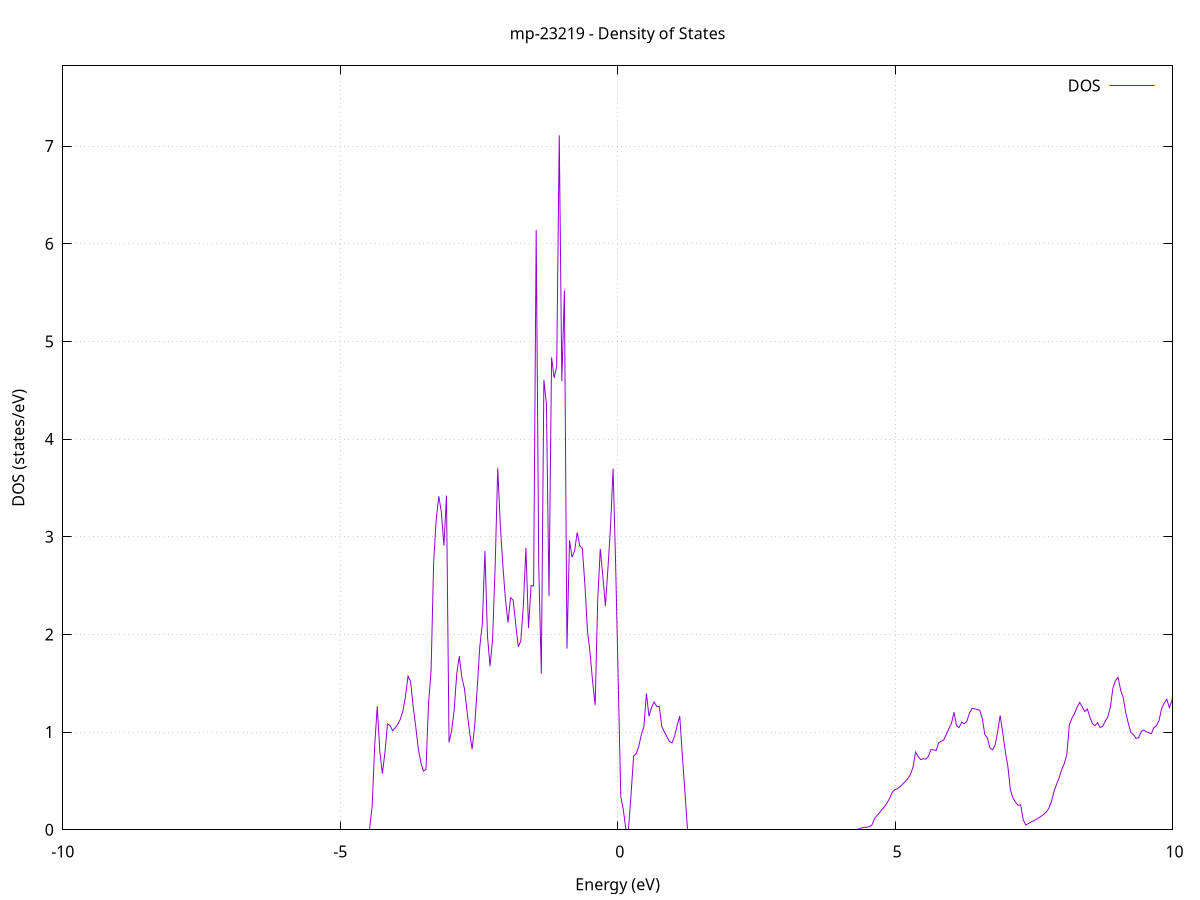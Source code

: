 set title 'mp-23219 - Density of States'
set xlabel 'Energy (eV)'
set ylabel 'DOS (states/eV)'
set grid
set xrange [-10:10]
set yrange [0:7.821]
set xzeroaxis lt -1
set terminal png size 800,600
set output 'mp-23219_dos_gnuplot.png'
plot '-' using 1:2 with lines title 'DOS'
-73.167800 0.000000
-73.121600 0.000000
-73.075400 0.000000
-73.029200 0.000000
-72.983000 0.000000
-72.936800 0.000000
-72.890600 0.000000
-72.844400 0.000000
-72.798200 0.000000
-72.752000 0.000000
-72.705800 0.000000
-72.659600 0.000000
-72.613400 0.000000
-72.567200 0.000000
-72.521000 0.000000
-72.474800 0.000000
-72.428600 0.000000
-72.382400 0.000000
-72.336200 0.000000
-72.290000 0.000000
-72.243800 0.000000
-72.197600 0.000000
-72.151400 0.000000
-72.105200 0.000000
-72.059000 0.000000
-72.012800 0.000000
-71.966600 0.000000
-71.920400 0.000000
-71.874200 0.000000
-71.828000 0.000000
-71.781800 0.000000
-71.735600 0.000000
-71.689400 0.000000
-71.643200 0.000000
-71.597000 0.000000
-71.550800 0.000000
-71.504600 0.000000
-71.458400 0.000000
-71.412200 0.000000
-71.366000 0.000000
-71.319800 0.000000
-71.273600 0.000000
-71.227400 0.000000
-71.181200 0.000000
-71.135000 0.000000
-71.088900 0.000000
-71.042700 0.000000
-70.996500 0.000000
-70.950300 0.000000
-70.904100 0.000000
-70.857900 0.000000
-70.811700 0.000000
-70.765500 0.000000
-70.719300 0.000000
-70.673100 0.000000
-70.626900 0.000000
-70.580700 0.000000
-70.534500 0.000000
-70.488300 0.000000
-70.442100 0.000000
-70.395900 0.000000
-70.349700 0.000000
-70.303500 0.000000
-70.257300 0.000000
-70.211100 0.000000
-70.164900 0.000000
-70.118700 0.000000
-70.072500 0.000000
-70.026300 0.000000
-69.980100 0.000000
-69.933900 0.000000
-69.887700 0.000000
-69.841500 0.000000
-69.795300 0.000000
-69.749100 0.000000
-69.702900 0.000000
-69.656700 0.000000
-69.610500 0.000000
-69.564300 0.000000
-69.518100 0.000000
-69.471900 0.000000
-69.425700 0.000000
-69.379500 0.000000
-69.333300 0.000000
-69.287100 0.000000
-69.240900 0.000000
-69.194700 0.000000
-69.148500 0.000000
-69.102300 0.000000
-69.056100 0.000000
-69.009900 0.000000
-68.963700 0.000000
-68.917500 0.000000
-68.871300 0.000000
-68.825100 0.000000
-68.778900 0.000000
-68.732700 0.000000
-68.686500 0.000000
-68.640300 0.000000
-68.594100 0.000000
-68.547900 0.000000
-68.501700 0.000000
-68.455500 0.000000
-68.409300 0.000000
-68.363200 0.000000
-68.317000 0.000000
-68.270800 0.000000
-68.224600 0.000000
-68.178400 0.000000
-68.132200 0.000000
-68.086000 0.000000
-68.039800 0.000000
-67.993600 0.000000
-67.947400 0.000000
-67.901200 0.000000
-67.855000 0.000000
-67.808800 0.000000
-67.762600 0.000000
-67.716400 0.000000
-67.670200 0.000000
-67.624000 0.000000
-67.577800 0.000000
-67.531600 0.000000
-67.485400 0.000000
-67.439200 0.000000
-67.393000 0.000000
-67.346800 0.000000
-67.300600 0.000000
-67.254400 0.000000
-67.208200 0.000000
-67.162000 0.000000
-67.115800 0.000000
-67.069600 0.000000
-67.023400 0.000000
-66.977200 0.000000
-66.931000 0.000000
-66.884800 0.000000
-66.838600 0.000000
-66.792400 0.000000
-66.746200 0.000000
-66.700000 0.000000
-66.653800 0.000000
-66.607600 0.000000
-66.561400 0.000000
-66.515200 0.000000
-66.469000 0.000000
-66.422800 0.000000
-66.376600 0.000000
-66.330400 0.000000
-66.284200 0.000000
-66.238000 0.000000
-66.191800 0.000000
-66.145600 0.000000
-66.099400 0.000000
-66.053200 0.000000
-66.007000 0.000000
-65.960800 0.000000
-65.914600 0.000000
-65.868400 0.000000
-65.822200 0.000000
-65.776000 0.000000
-65.729800 0.000000
-65.683600 0.000000
-65.637500 0.000000
-65.591300 0.000000
-65.545100 0.000000
-65.498900 0.000000
-65.452700 0.000000
-65.406500 0.000000
-65.360300 0.000000
-65.314100 0.000000
-65.267900 0.000000
-65.221700 0.000000
-65.175500 0.000000
-65.129300 0.000000
-65.083100 0.000000
-65.036900 0.000000
-64.990700 0.000000
-64.944500 0.000000
-64.898300 0.000000
-64.852100 0.000000
-64.805900 0.000000
-64.759700 0.000000
-64.713500 0.000000
-64.667300 0.000000
-64.621100 0.000000
-64.574900 0.000000
-64.528700 0.000000
-64.482500 0.000000
-64.436300 0.000000
-64.390100 0.000000
-64.343900 0.000000
-64.297700 0.000000
-64.251500 0.000000
-64.205300 0.000000
-64.159100 0.000000
-64.112900 0.000000
-64.066700 0.000000
-64.020500 0.000000
-63.974300 0.000000
-63.928100 0.000000
-63.881900 0.000000
-63.835700 0.000000
-63.789500 0.000000
-63.743300 0.000000
-63.697100 0.000000
-63.650900 0.000000
-63.604700 0.000000
-63.558500 0.000000
-63.512300 0.000000
-63.466100 0.000000
-63.419900 0.000000
-63.373700 0.000000
-63.327500 0.000000
-63.281300 0.000000
-63.235100 0.000000
-63.188900 0.000000
-63.142700 0.000000
-63.096500 0.000000
-63.050300 0.000000
-63.004100 0.000000
-62.957900 0.000000
-62.911800 0.000000
-62.865600 0.000000
-62.819400 0.000000
-62.773200 0.000000
-62.727000 0.000000
-62.680800 0.000000
-62.634600 0.000000
-62.588400 0.000000
-62.542200 0.000000
-62.496000 0.000000
-62.449800 0.000000
-62.403600 0.000000
-62.357400 0.000000
-62.311200 0.000000
-62.265000 0.000000
-62.218800 0.000000
-62.172600 0.000000
-62.126400 0.000000
-62.080200 0.000000
-62.034000 0.000000
-61.987800 0.000000
-61.941600 0.000000
-61.895400 0.000000
-61.849200 0.000000
-61.803000 0.000000
-61.756800 0.000000
-61.710600 0.000000
-61.664400 0.000000
-61.618200 0.000000
-61.572000 0.000000
-61.525800 0.000000
-61.479600 0.000000
-61.433400 0.000000
-61.387200 0.000000
-61.341000 0.000000
-61.294800 0.000000
-61.248600 0.000000
-61.202400 0.000000
-61.156200 0.000000
-61.110000 0.000000
-61.063800 0.000000
-61.017600 0.000000
-60.971400 0.000000
-60.925200 0.000000
-60.879000 0.000000
-60.832800 0.000000
-60.786600 0.000000
-60.740400 0.000000
-60.694200 0.000000
-60.648000 0.000000
-60.601800 0.000000
-60.555600 0.000000
-60.509400 0.000000
-60.463200 0.000000
-60.417000 0.000000
-60.370800 0.000000
-60.324600 0.000000
-60.278400 0.000000
-60.232200 0.000000
-60.186100 0.000000
-60.139900 0.000000
-60.093700 0.000000
-60.047500 0.000000
-60.001300 0.000000
-59.955100 0.000000
-59.908900 0.000000
-59.862700 0.000000
-59.816500 0.000000
-59.770300 0.000000
-59.724100 0.000000
-59.677900 0.000000
-59.631700 0.000000
-59.585500 0.000000
-59.539300 0.000000
-59.493100 0.000000
-59.446900 0.000000
-59.400700 0.000000
-59.354500 0.000000
-59.308300 0.000000
-59.262100 0.000000
-59.215900 0.000000
-59.169700 0.000000
-59.123500 0.000000
-59.077300 0.000000
-59.031100 0.000000
-58.984900 0.000000
-58.938700 0.000000
-58.892500 0.000000
-58.846300 0.000000
-58.800100 0.000000
-58.753900 0.000000
-58.707700 0.000000
-58.661500 0.000000
-58.615300 0.000000
-58.569100 0.000000
-58.522900 0.000000
-58.476700 0.000000
-58.430500 0.000000
-58.384300 0.000000
-58.338100 0.000000
-58.291900 0.000000
-58.245700 0.000000
-58.199500 0.000000
-58.153300 0.000000
-58.107100 0.000000
-58.060900 0.000000
-58.014700 0.000000
-57.968500 0.000000
-57.922300 0.000000
-57.876100 0.000000
-57.829900 0.000000
-57.783700 0.000000
-57.737500 0.000000
-57.691300 0.000000
-57.645100 0.000000
-57.598900 0.000000
-57.552700 0.000000
-57.506500 0.000000
-57.460400 0.000000
-57.414200 0.000000
-57.368000 0.000000
-57.321800 0.000000
-57.275600 0.000000
-57.229400 0.000000
-57.183200 0.000000
-57.137000 0.000000
-57.090800 0.000000
-57.044600 0.000000
-56.998400 0.000000
-56.952200 0.000000
-56.906000 0.000000
-56.859800 0.000000
-56.813600 0.000000
-56.767400 0.000000
-56.721200 0.000000
-56.675000 0.000000
-56.628800 0.000000
-56.582600 0.000000
-56.536400 0.000000
-56.490200 0.000000
-56.444000 0.000000
-56.397800 0.000000
-56.351600 0.000000
-56.305400 0.000000
-56.259200 0.000000
-56.213000 0.000000
-56.166800 0.000000
-56.120600 0.000000
-56.074400 0.000000
-56.028200 0.000000
-55.982000 0.000000
-55.935800 0.000000
-55.889600 0.000000
-55.843400 0.000000
-55.797200 0.000000
-55.751000 0.000000
-55.704800 0.000000
-55.658600 0.000000
-55.612400 0.000000
-55.566200 0.000000
-55.520000 0.000000
-55.473800 0.000000
-55.427600 0.000000
-55.381400 0.000000
-55.335200 0.000000
-55.289000 0.000000
-55.242800 0.000000
-55.196600 0.000000
-55.150400 0.000000
-55.104200 0.000000
-55.058000 0.000000
-55.011800 0.000000
-54.965600 0.000000
-54.919400 0.000000
-54.873200 0.000000
-54.827000 0.000000
-54.780800 0.000000
-54.734700 0.000000
-54.688500 0.000000
-54.642300 0.000000
-54.596100 0.000000
-54.549900 0.000000
-54.503700 0.000000
-54.457500 0.000000
-54.411300 0.000000
-54.365100 0.000000
-54.318900 0.000000
-54.272700 0.000000
-54.226500 0.000000
-54.180300 0.000000
-54.134100 0.000000
-54.087900 0.000000
-54.041700 0.000000
-53.995500 0.000000
-53.949300 0.000000
-53.903100 0.000000
-53.856900 0.000000
-53.810700 0.000000
-53.764500 0.000000
-53.718300 0.000000
-53.672100 0.000000
-53.625900 0.000000
-53.579700 0.000000
-53.533500 0.000000
-53.487300 0.000000
-53.441100 0.000000
-53.394900 0.000000
-53.348700 0.000000
-53.302500 0.000000
-53.256300 0.000000
-53.210100 0.000000
-53.163900 0.000000
-53.117700 0.000000
-53.071500 0.000000
-53.025300 0.000000
-52.979100 0.000000
-52.932900 0.000000
-52.886700 0.000000
-52.840500 0.000000
-52.794300 0.000000
-52.748100 0.000000
-52.701900 0.000000
-52.655700 0.000000
-52.609500 0.000000
-52.563300 0.000000
-52.517100 0.000000
-52.470900 0.000000
-52.424700 0.000000
-52.378500 0.000000
-52.332300 0.000000
-52.286100 0.000000
-52.239900 0.000000
-52.193700 0.000000
-52.147500 0.000000
-52.101300 0.000000
-52.055100 0.000000
-52.009000 0.000000
-51.962800 0.000000
-51.916600 0.000000
-51.870400 0.000000
-51.824200 0.000000
-51.778000 0.000000
-51.731800 0.000000
-51.685600 0.000000
-51.639400 0.000000
-51.593200 0.000000
-51.547000 0.000000
-51.500800 0.000000
-51.454600 0.000000
-51.408400 0.000000
-51.362200 0.000000
-51.316000 0.000000
-51.269800 0.000000
-51.223600 0.000000
-51.177400 0.000000
-51.131200 0.000000
-51.085000 0.000000
-51.038800 0.000000
-50.992600 0.000000
-50.946400 0.000000
-50.900200 0.000000
-50.854000 0.000000
-50.807800 0.000000
-50.761600 0.000000
-50.715400 0.000000
-50.669200 0.000000
-50.623000 0.000000
-50.576800 0.000000
-50.530600 0.000000
-50.484400 0.000000
-50.438200 0.000000
-50.392000 0.000000
-50.345800 0.000000
-50.299600 0.000000
-50.253400 0.000000
-50.207200 0.000000
-50.161000 0.000000
-50.114800 0.000000
-50.068600 0.000000
-50.022400 0.000000
-49.976200 0.000000
-49.930000 0.000000
-49.883800 0.000000
-49.837600 0.000000
-49.791400 0.000000
-49.745200 0.000000
-49.699000 0.000000
-49.652800 0.000000
-49.606600 0.000000
-49.560400 0.000000
-49.514200 0.000000
-49.468000 0.000000
-49.421800 0.000000
-49.375600 0.000000
-49.329400 0.000000
-49.283300 0.000000
-49.237100 0.000000
-49.190900 0.000000
-49.144700 0.000000
-49.098500 0.000000
-49.052300 0.000000
-49.006100 0.000000
-48.959900 0.000000
-48.913700 0.000000
-48.867500 0.000000
-48.821300 0.000000
-48.775100 0.000000
-48.728900 0.000000
-48.682700 0.000000
-48.636500 0.000000
-48.590300 0.000000
-48.544100 0.000000
-48.497900 0.000000
-48.451700 0.000000
-48.405500 0.000000
-48.359300 0.000000
-48.313100 0.000000
-48.266900 0.000000
-48.220700 0.000000
-48.174500 0.000000
-48.128300 0.000000
-48.082100 0.000000
-48.035900 0.000000
-47.989700 0.000000
-47.943500 0.000000
-47.897300 0.000000
-47.851100 0.000000
-47.804900 0.000000
-47.758700 0.000000
-47.712500 0.000000
-47.666300 0.000000
-47.620100 0.000000
-47.573900 0.000000
-47.527700 0.000000
-47.481500 0.000000
-47.435300 0.000000
-47.389100 0.000000
-47.342900 0.000000
-47.296700 0.000000
-47.250500 0.000000
-47.204300 0.000000
-47.158100 0.000000
-47.111900 0.000000
-47.065700 0.000000
-47.019500 0.000000
-46.973300 0.000000
-46.927100 0.000000
-46.880900 0.000000
-46.834700 0.000000
-46.788500 0.000000
-46.742300 0.000000
-46.696100 0.000000
-46.649900 0.000000
-46.603700 0.000000
-46.557600 0.000000
-46.511400 0.000000
-46.465200 0.000000
-46.419000 0.000000
-46.372800 0.000000
-46.326600 0.000000
-46.280400 0.000000
-46.234200 0.000000
-46.188000 0.000000
-46.141800 0.000000
-46.095600 0.000000
-46.049400 0.000000
-46.003200 0.000000
-45.957000 0.000000
-45.910800 0.000000
-45.864600 0.000000
-45.818400 0.000000
-45.772200 0.000000
-45.726000 0.000000
-45.679800 0.000000
-45.633600 0.000000
-45.587400 0.000000
-45.541200 0.000000
-45.495000 0.000000
-45.448800 0.000000
-45.402600 0.000000
-45.356400 0.000000
-45.310200 0.000000
-45.264000 0.000000
-45.217800 0.000000
-45.171600 0.000000
-45.125400 0.000000
-45.079200 0.000000
-45.033000 0.000000
-44.986800 0.000000
-44.940600 0.000000
-44.894400 0.000000
-44.848200 0.000000
-44.802000 0.000000
-44.755800 0.000000
-44.709600 0.000000
-44.663400 0.000000
-44.617200 0.000000
-44.571000 0.000000
-44.524800 0.000000
-44.478600 0.000000
-44.432400 0.000000
-44.386200 0.000000
-44.340000 0.000000
-44.293800 0.000000
-44.247600 0.000000
-44.201400 0.000000
-44.155200 0.000000
-44.109000 0.000000
-44.062800 0.000000
-44.016600 0.000000
-43.970400 0.000000
-43.924200 0.000000
-43.878000 0.000000
-43.831900 0.000000
-43.785700 0.000000
-43.739500 0.000000
-43.693300 0.000000
-43.647100 0.000000
-43.600900 0.000000
-43.554700 0.000000
-43.508500 0.000000
-43.462300 0.000000
-43.416100 0.000000
-43.369900 0.000000
-43.323700 0.000000
-43.277500 0.000000
-43.231300 0.000000
-43.185100 0.000000
-43.138900 0.000000
-43.092700 0.000000
-43.046500 0.000000
-43.000300 0.000000
-42.954100 0.000000
-42.907900 0.000000
-42.861700 0.000000
-42.815500 0.000000
-42.769300 0.000000
-42.723100 0.000000
-42.676900 0.000000
-42.630700 0.000000
-42.584500 0.000000
-42.538300 0.000000
-42.492100 0.000000
-42.445900 0.000000
-42.399700 0.000000
-42.353500 0.000000
-42.307300 0.000000
-42.261100 0.000000
-42.214900 0.000000
-42.168700 0.000000
-42.122500 0.000000
-42.076300 0.000000
-42.030100 0.000000
-41.983900 0.000000
-41.937700 0.000000
-41.891500 0.000000
-41.845300 0.000000
-41.799100 0.000000
-41.752900 0.000000
-41.706700 0.000000
-41.660500 0.000000
-41.614300 0.000000
-41.568100 0.000000
-41.521900 0.000000
-41.475700 0.000000
-41.429500 0.000000
-41.383300 0.000000
-41.337100 0.000000
-41.290900 0.000000
-41.244700 0.000000
-41.198500 0.000000
-41.152300 0.000000
-41.106200 0.000000
-41.060000 0.000000
-41.013800 0.000000
-40.967600 0.000000
-40.921400 0.000000
-40.875200 0.000000
-40.829000 0.000000
-40.782800 0.000000
-40.736600 0.000000
-40.690400 0.000000
-40.644200 0.000000
-40.598000 0.000000
-40.551800 0.000000
-40.505600 0.000000
-40.459400 0.000000
-40.413200 0.000000
-40.367000 0.000000
-40.320800 0.000000
-40.274600 0.000000
-40.228400 0.000000
-40.182200 0.000000
-40.136000 0.000000
-40.089800 0.000000
-40.043600 0.000000
-39.997400 0.000000
-39.951200 0.000000
-39.905000 0.000000
-39.858800 0.000000
-39.812600 0.000000
-39.766400 0.000000
-39.720200 0.000000
-39.674000 0.000000
-39.627800 0.000000
-39.581600 0.000000
-39.535400 0.000000
-39.489200 0.000000
-39.443000 0.000000
-39.396800 0.000000
-39.350600 0.000000
-39.304400 0.000000
-39.258200 0.000000
-39.212000 0.000000
-39.165800 0.000000
-39.119600 0.000000
-39.073400 0.000000
-39.027200 0.000000
-38.981000 0.000000
-38.934800 0.000000
-38.888600 0.000000
-38.842400 0.000000
-38.796200 0.000000
-38.750000 0.000000
-38.703800 0.000000
-38.657600 0.000000
-38.611400 0.000000
-38.565200 0.000000
-38.519000 0.000000
-38.472800 0.000000
-38.426600 0.000000
-38.380500 0.000000
-38.334300 0.000000
-38.288100 0.000000
-38.241900 0.000000
-38.195700 0.000000
-38.149500 0.000000
-38.103300 0.000000
-38.057100 0.000000
-38.010900 0.000000
-37.964700 0.000000
-37.918500 0.000000
-37.872300 0.000000
-37.826100 0.000000
-37.779900 0.000000
-37.733700 0.000000
-37.687500 0.000000
-37.641300 0.000000
-37.595100 0.000000
-37.548900 0.000000
-37.502700 0.000000
-37.456500 0.000000
-37.410300 0.000000
-37.364100 0.000000
-37.317900 0.000000
-37.271700 0.000000
-37.225500 0.000000
-37.179300 0.000000
-37.133100 0.000000
-37.086900 0.000000
-37.040700 0.000000
-36.994500 0.000000
-36.948300 0.000000
-36.902100 0.000000
-36.855900 0.000000
-36.809700 0.000000
-36.763500 0.000000
-36.717300 0.000000
-36.671100 0.000000
-36.624900 0.000000
-36.578700 0.000000
-36.532500 0.000000
-36.486300 0.000000
-36.440100 0.000000
-36.393900 0.000000
-36.347700 0.000000
-36.301500 0.000000
-36.255300 0.000000
-36.209100 0.000000
-36.162900 0.000000
-36.116700 0.000000
-36.070500 0.000000
-36.024300 0.000000
-35.978100 0.000000
-35.931900 0.000000
-35.885700 0.000000
-35.839500 0.000000
-35.793300 0.000000
-35.747100 0.000000
-35.700900 0.000000
-35.654800 0.000000
-35.608600 0.000000
-35.562400 0.000000
-35.516200 0.000000
-35.470000 0.000000
-35.423800 0.000000
-35.377600 0.000000
-35.331400 0.000000
-35.285200 0.000000
-35.239000 0.000000
-35.192800 0.000000
-35.146600 0.000000
-35.100400 0.000000
-35.054200 0.000000
-35.008000 0.000000
-34.961800 0.000000
-34.915600 0.000000
-34.869400 0.000000
-34.823200 0.000000
-34.777000 0.000000
-34.730800 0.000000
-34.684600 0.000000
-34.638400 0.000000
-34.592200 0.000000
-34.546000 0.000000
-34.499800 0.000000
-34.453600 0.000000
-34.407400 0.000000
-34.361200 0.000000
-34.315000 0.000000
-34.268800 0.000000
-34.222600 0.000000
-34.176400 0.000000
-34.130200 0.000000
-34.084000 0.000000
-34.037800 0.000000
-33.991600 0.000000
-33.945400 0.000000
-33.899200 0.000000
-33.853000 0.000000
-33.806800 0.000000
-33.760600 0.000000
-33.714400 0.000000
-33.668200 0.000000
-33.622000 0.000000
-33.575800 0.000000
-33.529600 0.000000
-33.483400 0.000000
-33.437200 0.000000
-33.391000 0.000000
-33.344800 0.000000
-33.298600 0.000000
-33.252400 0.000000
-33.206200 0.000000
-33.160000 0.000000
-33.113800 0.000000
-33.067600 0.000000
-33.021400 0.000000
-32.975200 0.000000
-32.929100 0.000000
-32.882900 0.000000
-32.836700 0.000000
-32.790500 0.000000
-32.744300 0.000000
-32.698100 0.000000
-32.651900 0.000000
-32.605700 0.000000
-32.559500 0.000000
-32.513300 0.000000
-32.467100 0.000000
-32.420900 0.000000
-32.374700 0.000000
-32.328500 0.000000
-32.282300 0.000000
-32.236100 0.000000
-32.189900 0.000000
-32.143700 0.000000
-32.097500 0.000000
-32.051300 0.000000
-32.005100 0.000000
-31.958900 0.000000
-31.912700 0.000000
-31.866500 0.000000
-31.820300 0.000000
-31.774100 0.000000
-31.727900 0.000000
-31.681700 0.000000
-31.635500 0.000000
-31.589300 0.000000
-31.543100 0.000000
-31.496900 0.000000
-31.450700 0.000000
-31.404500 0.000000
-31.358300 0.000000
-31.312100 0.000000
-31.265900 0.000000
-31.219700 0.000000
-31.173500 0.000000
-31.127300 0.000000
-31.081100 0.000000
-31.034900 0.000000
-30.988700 0.000000
-30.942500 0.000000
-30.896300 0.000000
-30.850100 0.000000
-30.803900 0.000000
-30.757700 0.000000
-30.711500 0.000000
-30.665300 0.000000
-30.619100 0.000000
-30.572900 0.000000
-30.526700 0.000000
-30.480500 0.000000
-30.434300 0.000000
-30.388100 0.000000
-30.341900 0.000000
-30.295700 0.000000
-30.249500 0.000000
-30.203400 0.000000
-30.157200 0.000000
-30.111000 0.000000
-30.064800 0.000000
-30.018600 0.000000
-29.972400 0.000000
-29.926200 0.000000
-29.880000 0.000000
-29.833800 0.000000
-29.787600 0.000000
-29.741400 0.000000
-29.695200 0.000000
-29.649000 0.000000
-29.602800 0.000000
-29.556600 0.000000
-29.510400 0.000000
-29.464200 0.000000
-29.418000 0.000000
-29.371800 0.000000
-29.325600 0.000000
-29.279400 0.000000
-29.233200 0.000000
-29.187000 0.000000
-29.140800 0.000000
-29.094600 0.000000
-29.048400 0.000000
-29.002200 0.000000
-28.956000 0.000000
-28.909800 0.000000
-28.863600 0.000000
-28.817400 0.000000
-28.771200 0.000000
-28.725000 0.000000
-28.678800 0.000000
-28.632600 0.000000
-28.586400 0.000000
-28.540200 0.000000
-28.494000 0.000000
-28.447800 0.000000
-28.401600 0.000000
-28.355400 0.000000
-28.309200 0.000000
-28.263000 0.000000
-28.216800 0.000000
-28.170600 0.000000
-28.124400 0.000000
-28.078200 0.000000
-28.032000 0.000000
-27.985800 0.000000
-27.939600 0.000000
-27.893400 0.000000
-27.847200 0.000000
-27.801000 0.000000
-27.754800 0.000000
-27.708600 0.000000
-27.662400 0.000000
-27.616200 0.000000
-27.570000 0.000000
-27.523800 0.000000
-27.477700 0.000000
-27.431500 0.000000
-27.385300 0.000000
-27.339100 0.000000
-27.292900 0.000000
-27.246700 0.000000
-27.200500 0.000000
-27.154300 0.000000
-27.108100 0.000000
-27.061900 0.000000
-27.015700 0.000000
-26.969500 0.000000
-26.923300 0.000000
-26.877100 0.000000
-26.830900 0.000000
-26.784700 0.000000
-26.738500 0.000000
-26.692300 0.000000
-26.646100 0.000000
-26.599900 0.000000
-26.553700 0.000000
-26.507500 0.000000
-26.461300 0.000000
-26.415100 0.000000
-26.368900 0.000000
-26.322700 0.000000
-26.276500 0.000000
-26.230300 0.000000
-26.184100 0.000000
-26.137900 0.000000
-26.091700 0.000000
-26.045500 0.000000
-25.999300 0.000000
-25.953100 0.000000
-25.906900 0.000000
-25.860700 0.000000
-25.814500 0.000000
-25.768300 0.000000
-25.722100 0.000000
-25.675900 0.000000
-25.629700 0.000000
-25.583500 0.000000
-25.537300 0.000000
-25.491100 0.000000
-25.444900 0.000000
-25.398700 0.000000
-25.352500 0.000000
-25.306300 0.000000
-25.260100 0.000000
-25.213900 0.000000
-25.167700 0.000000
-25.121500 0.000000
-25.075300 0.000000
-25.029100 0.000000
-24.982900 0.000000
-24.936700 0.000000
-24.890500 0.000000
-24.844300 0.000000
-24.798100 0.000000
-24.752000 0.000000
-24.705800 0.000000
-24.659600 0.000000
-24.613400 0.000000
-24.567200 0.000000
-24.521000 0.000000
-24.474800 0.000000
-24.428600 0.000000
-24.382400 0.000000
-24.336200 0.000000
-24.290000 0.000000
-24.243800 0.000000
-24.197600 0.000000
-24.151400 0.000000
-24.105200 0.000000
-24.059000 0.000000
-24.012800 0.000000
-23.966600 0.000000
-23.920400 0.000000
-23.874200 0.000000
-23.828000 0.000000
-23.781800 0.000000
-23.735600 0.000000
-23.689400 0.000000
-23.643200 0.000000
-23.597000 0.000000
-23.550800 0.000000
-23.504600 0.000000
-23.458400 0.000000
-23.412200 0.000000
-23.366000 0.000000
-23.319800 0.000000
-23.273600 0.000000
-23.227400 0.000000
-23.181200 0.000000
-23.135000 0.000000
-23.088800 0.000000
-23.042600 0.000000
-22.996400 0.000000
-22.950200 0.000000
-22.904000 0.000000
-22.857800 0.000000
-22.811600 0.000000
-22.765400 0.000000
-22.719200 0.000000
-22.673000 0.000000
-22.626800 0.000000
-22.580600 0.000000
-22.534400 0.000000
-22.488200 0.000000
-22.442000 0.000000
-22.395800 0.000000
-22.349600 0.000000
-22.303400 0.000000
-22.257200 0.000000
-22.211000 0.000000
-22.164800 0.000000
-22.118600 0.000000
-22.072400 0.000000
-22.026300 0.000000
-21.980100 0.000000
-21.933900 0.000000
-21.887700 0.000000
-21.841500 0.000000
-21.795300 0.000000
-21.749100 0.000000
-21.702900 0.000000
-21.656700 0.000000
-21.610500 0.000000
-21.564300 0.000000
-21.518100 0.000000
-21.471900 0.000000
-21.425700 0.000000
-21.379500 0.000000
-21.333300 0.000000
-21.287100 0.000000
-21.240900 0.000000
-21.194700 0.000000
-21.148500 0.000000
-21.102300 0.000000
-21.056100 0.000000
-21.009900 0.000000
-20.963700 0.000000
-20.917500 0.000000
-20.871300 0.000000
-20.825100 0.000000
-20.778900 0.000000
-20.732700 0.000000
-20.686500 0.000000
-20.640300 0.000000
-20.594100 0.000000
-20.547900 0.000000
-20.501700 0.000000
-20.455500 0.000000
-20.409300 0.000000
-20.363100 0.000000
-20.316900 0.000000
-20.270700 0.000000
-20.224500 0.000000
-20.178300 0.000000
-20.132100 0.000000
-20.085900 0.000000
-20.039700 0.000000
-19.993500 0.000000
-19.947300 0.000000
-19.901100 0.000000
-19.854900 0.000000
-19.808700 0.000000
-19.762500 0.000000
-19.716300 0.000000
-19.670100 0.000000
-19.623900 0.000000
-19.577700 0.000000
-19.531500 0.000000
-19.485300 0.000000
-19.439100 0.000000
-19.392900 0.000000
-19.346700 0.000000
-19.300600 0.000000
-19.254400 0.000000
-19.208200 0.000000
-19.162000 0.000000
-19.115800 0.000000
-19.069600 0.000000
-19.023400 0.000000
-18.977200 0.000000
-18.931000 0.000000
-18.884800 0.000000
-18.838600 0.000000
-18.792400 0.000000
-18.746200 0.000000
-18.700000 0.000000
-18.653800 0.000000
-18.607600 0.000000
-18.561400 0.000000
-18.515200 0.000000
-18.469000 0.000000
-18.422800 0.000000
-18.376600 0.000000
-18.330400 0.000000
-18.284200 0.000000
-18.238000 0.000000
-18.191800 0.000000
-18.145600 0.000000
-18.099400 0.000000
-18.053200 0.000000
-18.007000 0.000000
-17.960800 0.000000
-17.914600 0.000000
-17.868400 0.000000
-17.822200 0.000000
-17.776000 0.000000
-17.729800 0.000000
-17.683600 0.000000
-17.637400 0.000000
-17.591200 0.000000
-17.545000 0.000000
-17.498800 0.000000
-17.452600 0.000000
-17.406400 0.000000
-17.360200 0.000000
-17.314000 0.000000
-17.267800 0.000000
-17.221600 0.000000
-17.175400 0.000000
-17.129200 0.000000
-17.083000 0.000000
-17.036800 0.000000
-16.990600 0.000000
-16.944400 0.000000
-16.898200 0.000000
-16.852000 0.000000
-16.805800 0.000000
-16.759600 0.000000
-16.713400 0.000000
-16.667200 0.000000
-16.621000 0.000000
-16.574900 0.000000
-16.528700 0.000000
-16.482500 0.000000
-16.436300 0.000000
-16.390100 0.000000
-16.343900 0.000000
-16.297700 0.000000
-16.251500 0.000000
-16.205300 0.000000
-16.159100 0.000000
-16.112900 0.000000
-16.066700 0.000000
-16.020500 0.000000
-15.974300 0.000000
-15.928100 0.000000
-15.881900 0.000000
-15.835700 0.000000
-15.789500 0.000000
-15.743300 0.000000
-15.697100 0.000000
-15.650900 0.000000
-15.604700 0.000000
-15.558500 0.000000
-15.512300 0.000000
-15.466100 0.000000
-15.419900 0.000000
-15.373700 0.000000
-15.327500 0.000000
-15.281300 0.000000
-15.235100 0.000000
-15.188900 0.000000
-15.142700 0.000000
-15.096500 0.000000
-15.050300 0.000000
-15.004100 0.000000
-14.957900 0.000000
-14.911700 0.000000
-14.865500 0.000000
-14.819300 0.000000
-14.773100 0.000000
-14.726900 0.000000
-14.680700 0.000000
-14.634500 0.000000
-14.588300 0.000000
-14.542100 0.000000
-14.495900 0.000000
-14.449700 0.000000
-14.403500 0.000000
-14.357300 0.000000
-14.311100 0.000000
-14.264900 0.000000
-14.218700 0.316700
-14.172500 0.593900
-14.126300 0.914000
-14.080100 1.183900
-14.033900 1.335600
-13.987700 1.634100
-13.941500 1.851200
-13.895300 1.403300
-13.849200 1.289100
-13.803000 1.249400
-13.756800 1.243700
-13.710600 1.292600
-13.664400 1.956200
-13.618200 2.871400
-13.572000 5.383200
-13.525800 5.111100
-13.479600 2.325900
-13.433400 2.118300
-13.387200 2.173900
-13.341000 2.645000
-13.294800 2.735900
-13.248600 2.191700
-13.202400 0.000000
-13.156200 0.000000
-13.110000 0.000000
-13.063800 0.000000
-13.017600 0.000000
-12.971400 0.000000
-12.925200 0.000000
-12.879000 0.000000
-12.832800 0.000000
-12.786600 0.000000
-12.740400 0.000000
-12.694200 0.000000
-12.648000 0.000000
-12.601800 0.000000
-12.555600 0.000000
-12.509400 0.000000
-12.463200 0.000000
-12.417000 0.000000
-12.370800 0.000000
-12.324600 0.000000
-12.278400 0.000000
-12.232200 0.000000
-12.186000 0.000000
-12.139800 0.000000
-12.093600 0.000000
-12.047400 0.000000
-12.001200 0.000000
-11.955000 0.000000
-11.908800 0.000000
-11.862600 0.000000
-11.816400 0.000000
-11.770200 0.000000
-11.724000 0.000000
-11.677800 0.000000
-11.631600 0.000000
-11.585400 0.000000
-11.539200 0.000000
-11.493000 0.000000
-11.446800 0.000000
-11.400600 0.000000
-11.354400 0.000000
-11.308200 0.000000
-11.262000 0.000000
-11.215800 0.000000
-11.169600 0.000000
-11.123500 0.000000
-11.077300 0.000000
-11.031100 0.000000
-10.984900 0.000000
-10.938700 0.000000
-10.892500 0.000000
-10.846300 0.000000
-10.800100 0.000000
-10.753900 0.000000
-10.707700 0.000000
-10.661500 0.000000
-10.615300 0.000000
-10.569100 0.000000
-10.522900 0.000000
-10.476700 0.000000
-10.430500 0.000000
-10.384300 0.000000
-10.338100 0.000000
-10.291900 0.000000
-10.245700 0.000000
-10.199500 0.000000
-10.153300 0.000000
-10.107100 0.000000
-10.060900 0.000000
-10.014700 0.000000
-9.968500 0.000000
-9.922300 0.000000
-9.876100 0.000000
-9.829900 0.000000
-9.783700 0.000000
-9.737500 0.000000
-9.691300 0.000000
-9.645100 0.000000
-9.598900 0.000000
-9.552700 0.000000
-9.506500 0.000000
-9.460300 0.000000
-9.414100 0.000000
-9.367900 0.000000
-9.321700 0.000000
-9.275500 0.000000
-9.229300 0.000000
-9.183100 0.000000
-9.136900 0.000000
-9.090700 0.000000
-9.044500 0.000000
-8.998300 0.000000
-8.952100 0.000000
-8.905900 0.000000
-8.859700 0.000000
-8.813500 0.000000
-8.767300 0.000000
-8.721100 0.000000
-8.674900 0.000000
-8.628700 0.000000
-8.582500 0.000000
-8.536300 0.000000
-8.490100 0.000000
-8.443900 0.000000
-8.397800 0.000000
-8.351600 0.000000
-8.305400 0.000000
-8.259200 0.000000
-8.213000 0.000000
-8.166800 0.000000
-8.120600 0.000000
-8.074400 0.000000
-8.028200 0.000000
-7.982000 0.000000
-7.935800 0.000000
-7.889600 0.000000
-7.843400 0.000000
-7.797200 0.000000
-7.751000 0.000000
-7.704800 0.000000
-7.658600 0.000000
-7.612400 0.000000
-7.566200 0.000000
-7.520000 0.000000
-7.473800 0.000000
-7.427600 0.000000
-7.381400 0.000000
-7.335200 0.000000
-7.289000 0.000000
-7.242800 0.000000
-7.196600 0.000000
-7.150400 0.000000
-7.104200 0.000000
-7.058000 0.000000
-7.011800 0.000000
-6.965600 0.000000
-6.919400 0.000000
-6.873200 0.000000
-6.827000 0.000000
-6.780800 0.000000
-6.734600 0.000000
-6.688400 0.000000
-6.642200 0.000000
-6.596000 0.000000
-6.549800 0.000000
-6.503600 0.000000
-6.457400 0.000000
-6.411200 0.000000
-6.365000 0.000000
-6.318800 0.000000
-6.272600 0.000000
-6.226400 0.000000
-6.180200 0.000000
-6.134000 0.000000
-6.087800 0.000000
-6.041600 0.000000
-5.995400 0.000000
-5.949200 0.000000
-5.903000 0.000000
-5.856800 0.000000
-5.810600 0.000000
-5.764400 0.000000
-5.718200 0.000000
-5.672100 0.000000
-5.625900 0.000000
-5.579700 0.000000
-5.533500 0.000000
-5.487300 0.000000
-5.441100 0.000000
-5.394900 0.000000
-5.348700 0.000000
-5.302500 0.000000
-5.256300 0.000000
-5.210100 0.000000
-5.163900 0.000000
-5.117700 0.000000
-5.071500 0.000000
-5.025300 0.000000
-4.979100 0.000000
-4.932900 0.000000
-4.886700 0.000000
-4.840500 0.000000
-4.794300 0.000000
-4.748100 0.000000
-4.701900 0.000000
-4.655700 0.000000
-4.609500 0.000000
-4.563300 0.000000
-4.517100 0.000000
-4.470900 0.000000
-4.424700 0.240500
-4.378500 0.863900
-4.332300 1.265100
-4.286100 0.798600
-4.239900 0.575200
-4.193700 0.794800
-4.147500 1.083900
-4.101300 1.067600
-4.055100 1.013500
-4.008900 1.042100
-3.962700 1.081000
-3.916500 1.132100
-3.870300 1.217200
-3.824100 1.364600
-3.777900 1.573500
-3.731700 1.519500
-3.685500 1.263000
-3.639300 1.057400
-3.593100 0.830900
-3.546900 0.690700
-3.500700 0.600600
-3.454500 0.617200
-3.408300 1.289100
-3.362100 1.635700
-3.315900 2.745800
-3.269700 3.177400
-3.223500 3.414800
-3.177300 3.253900
-3.131100 2.908800
-3.084900 3.421500
-3.038700 0.894500
-2.992500 1.013300
-2.946400 1.225800
-2.900200 1.598000
-2.854000 1.776900
-2.807800 1.557700
-2.761600 1.446900
-2.715400 1.218000
-2.669200 1.002900
-2.623000 0.824900
-2.576800 1.062100
-2.530600 1.453900
-2.484400 1.875500
-2.438200 2.112300
-2.392000 2.853600
-2.345800 1.980100
-2.299600 1.675700
-2.253400 1.954300
-2.207200 2.703900
-2.161000 3.700500
-2.114800 3.123500
-2.068600 2.705000
-2.022400 2.361000
-1.976200 2.121600
-1.930000 2.376000
-1.883800 2.351500
-1.837600 2.110300
-1.791400 1.873700
-1.745200 1.933000
-1.699000 2.300200
-1.652800 2.887500
-1.606600 2.066700
-1.560400 2.499900
-1.514200 2.494600
-1.468000 6.139800
-1.421800 2.700800
-1.375600 1.598400
-1.329400 4.607000
-1.283200 4.351500
-1.237000 2.391900
-1.190800 4.836400
-1.144600 4.626700
-1.098400 4.745800
-1.052200 7.109800
-1.006000 4.593700
-0.959800 5.522600
-0.913600 1.854800
-0.867400 2.962600
-0.821200 2.790200
-0.775000 2.858800
-0.728800 3.043800
-0.682600 2.907900
-0.636400 2.879900
-0.590200 2.511100
-0.544000 2.039400
-0.497800 1.814800
-0.451600 1.519700
-0.405400 1.276700
-0.359200 2.357200
-0.313000 2.875800
-0.266800 2.594800
-0.220700 2.291200
-0.174500 2.681500
-0.128300 3.105400
-0.082100 3.696600
-0.035900 2.711100
0.010300 1.525800
0.056500 0.342100
0.102700 0.203700
0.148900 0.000000
0.195100 0.005700
0.241300 0.356900
0.287500 0.754400
0.333700 0.778400
0.379900 0.851500
0.426100 0.972900
0.472300 1.054600
0.518500 1.395500
0.564700 1.161700
0.610900 1.251400
0.657100 1.308600
0.703300 1.263200
0.749500 1.262900
0.795700 1.058700
0.841900 0.999400
0.888100 0.953200
0.934300 0.903800
0.980500 0.890400
1.026700 0.956100
1.072900 1.068200
1.119100 1.163400
1.165300 0.766600
1.211500 0.399000
1.257700 0.000000
1.303900 0.000000
1.350100 0.000000
1.396300 0.000000
1.442500 0.000000
1.488700 0.000000
1.534900 0.000000
1.581100 0.000000
1.627300 0.000000
1.673500 0.000000
1.719700 0.000000
1.765900 0.000000
1.812100 0.000000
1.858300 0.000000
1.904500 0.000000
1.950700 0.000000
1.996900 0.000000
2.043100 0.000000
2.089300 0.000000
2.135500 0.000000
2.181700 0.000000
2.227900 0.000000
2.274100 0.000000
2.320300 0.000000
2.366500 0.000000
2.412700 0.000000
2.458900 0.000000
2.505000 0.000000
2.551200 0.000000
2.597400 0.000000
2.643600 0.000000
2.689800 0.000000
2.736000 0.000000
2.782200 0.000000
2.828400 0.000000
2.874600 0.000000
2.920800 0.000000
2.967000 0.000000
3.013200 0.000000
3.059400 0.000000
3.105600 0.000000
3.151800 0.000000
3.198000 0.000000
3.244200 0.000000
3.290400 0.000000
3.336600 0.000000
3.382800 0.000000
3.429000 0.000000
3.475200 0.000000
3.521400 0.000000
3.567600 0.000000
3.613800 0.000000
3.660000 0.000000
3.706200 0.000000
3.752400 0.000000
3.798600 0.000000
3.844800 0.000000
3.891000 0.000000
3.937200 0.000000
3.983400 0.000000
4.029600 0.000000
4.075800 0.000000
4.122000 0.000000
4.168200 0.000000
4.214400 0.000000
4.260600 0.000000
4.306800 0.002600
4.353000 0.009900
4.399200 0.019700
4.445400 0.023800
4.491600 0.026600
4.537800 0.030800
4.584000 0.050900
4.630200 0.112700
4.676400 0.148100
4.722600 0.176900
4.768800 0.209600
4.815000 0.241600
4.861200 0.280400
4.907400 0.326600
4.953600 0.387600
4.999800 0.413100
5.046000 0.421100
5.092200 0.442000
5.138400 0.468200
5.184600 0.495700
5.230700 0.524100
5.276900 0.565100
5.323100 0.641400
5.369300 0.795500
5.415500 0.748100
5.461700 0.718500
5.507900 0.727300
5.554100 0.723800
5.600300 0.751900
5.646500 0.822200
5.692700 0.817700
5.738900 0.811200
5.785100 0.889100
5.831300 0.907000
5.877500 0.918800
5.923700 0.979100
5.969900 1.034200
6.016100 1.089000
6.062300 1.204400
6.108500 1.064300
6.154700 1.047600
6.200900 1.102000
6.247100 1.085900
6.293300 1.110200
6.339500 1.193200
6.385700 1.241900
6.431900 1.238100
6.478100 1.232500
6.524300 1.222900
6.570500 1.145800
6.616700 0.978700
6.662900 0.940000
6.709100 0.839500
6.755300 0.818800
6.801500 0.862000
6.847700 0.998300
6.893900 1.170700
6.940100 0.995300
6.986300 0.802200
7.032500 0.649800
7.078700 0.407500
7.124900 0.324900
7.171100 0.281300
7.217300 0.251000
7.263500 0.255000
7.309700 0.101400
7.355900 0.047500
7.402100 0.063800
7.448300 0.078500
7.494500 0.090700
7.540700 0.105300
7.586900 0.121300
7.633100 0.138900
7.679300 0.158200
7.725500 0.182100
7.771700 0.220600
7.817900 0.290700
7.864100 0.391000
7.910200 0.466200
7.956400 0.532200
8.002600 0.618000
8.048800 0.675500
8.095000 0.770400
8.141200 1.075000
8.187400 1.142100
8.233600 1.189300
8.279800 1.253900
8.326000 1.303800
8.372200 1.259500
8.418400 1.209700
8.464600 1.236900
8.510800 1.153400
8.557000 1.086000
8.603200 1.066200
8.649400 1.096100
8.695600 1.047500
8.741800 1.059600
8.788000 1.111200
8.834200 1.154700
8.880400 1.256500
8.926600 1.452000
8.972800 1.528000
9.019000 1.560700
9.065200 1.430000
9.111400 1.355400
9.157600 1.199000
9.203800 1.089800
9.250000 0.996700
9.296200 0.973200
9.342400 0.936400
9.388600 0.942200
9.434800 1.004900
9.481000 1.022200
9.527200 1.004600
9.573400 0.994700
9.619600 0.983700
9.665800 1.047400
9.712000 1.065100
9.758200 1.122100
9.804400 1.241800
9.850600 1.295300
9.896800 1.336900
9.943000 1.250900
9.989200 1.318900
10.035400 1.471600
10.081600 1.681000
10.127800 1.699700
10.174000 1.589800
10.220200 1.526500
10.266400 1.517900
10.312600 1.508500
10.358800 1.605800
10.405000 1.690600
10.451200 1.801200
10.497400 1.903300
10.543600 1.863100
10.589800 1.874900
10.635900 1.813200
10.682100 1.760300
10.728300 1.693100
10.774500 1.828400
10.820700 1.633500
10.866900 1.692000
10.913100 1.620600
10.959300 1.347100
11.005500 1.306300
11.051700 1.356100
11.097900 1.469500
11.144100 1.509900
11.190300 1.556300
11.236500 1.544900
11.282700 1.480500
11.328900 1.425300
11.375100 1.397600
11.421300 1.409000
11.467500 1.347000
11.513700 1.238400
11.559900 1.122700
11.606100 1.053100
11.652300 0.961100
11.698500 0.931600
11.744700 0.900000
11.790900 0.858000
11.837100 0.834200
11.883300 0.827800
11.929500 0.820600
11.975700 0.805000
12.021900 0.772000
12.068100 0.745700
12.114300 0.731500
12.160500 0.708300
12.206700 0.697200
12.252900 0.720400
12.299100 0.709600
12.345300 0.702700
12.391500 0.702200
12.437700 0.687800
12.483900 0.675700
12.530100 0.649300
12.576300 0.606300
12.622500 0.553300
12.668700 0.498400
12.714900 0.464300
12.761100 0.435000
12.807300 0.382400
12.853500 0.337500
12.899700 0.295200
12.945900 0.245900
12.992100 0.205800
13.038300 0.168100
13.084500 0.144900
13.130700 0.133700
13.176900 0.126700
13.223100 0.122600
13.269300 0.120000
13.315500 0.117500
13.361600 0.114700
13.407800 0.112000
13.454000 0.108900
13.500200 0.106100
13.546400 0.104100
13.592600 0.102400
13.638800 0.100400
13.685000 0.097900
13.731200 0.095900
13.777400 0.094900
13.823600 0.094600
13.869800 0.093900
13.916000 0.092900
13.962200 0.094500
14.008400 0.093700
14.054600 0.088500
14.100800 0.084400
14.147000 0.074000
14.193200 0.067900
14.239400 0.063200
14.285600 0.058400
14.331800 0.054000
14.378000 0.047500
14.424200 0.038800
14.470400 0.030500
14.516600 0.022900
14.562800 0.016900
14.609000 0.012600
14.655200 0.009500
14.701400 0.007000
14.747600 0.004900
14.793800 0.003200
14.840000 0.002000
14.886200 0.001100
14.932400 0.000500
14.978600 0.000100
15.024800 0.000000
15.071000 0.000000
15.117200 0.000000
15.163400 0.000000
15.209600 0.000000
15.255800 0.000000
15.302000 0.000000
15.348200 0.000000
15.394400 0.000000
15.440600 0.000000
15.486800 0.000000
15.533000 0.000000
15.579200 0.000000
15.625400 0.000000
15.671600 0.000000
15.717800 0.000000
15.764000 0.000000
15.810200 0.000000
15.856400 0.000000
15.902600 0.000000
15.948800 0.000000
15.995000 0.000000
16.041200 0.000000
16.087300 0.000000
16.133500 0.000000
16.179700 0.000000
16.225900 0.000000
16.272100 0.000000
16.318300 0.000000
16.364500 0.000000
16.410700 0.000000
16.456900 0.000000
16.503100 0.000000
16.549300 0.000000
16.595500 0.000000
16.641700 0.000000
16.687900 0.000000
16.734100 0.000000
16.780300 0.000000
16.826500 0.000000
16.872700 0.000000
16.918900 0.000000
16.965100 0.000000
17.011300 0.000000
17.057500 0.000000
17.103700 0.000000
17.149900 0.000000
17.196100 0.000000
17.242300 0.000000
17.288500 0.000000
17.334700 0.000000
17.380900 0.000000
17.427100 0.000000
17.473300 0.000000
17.519500 0.000000
17.565700 0.000000
17.611900 0.000000
17.658100 0.000000
17.704300 0.000000
17.750500 0.000000
17.796700 0.000000
17.842900 0.000000
17.889100 0.000000
17.935300 0.000000
17.981500 0.000000
18.027700 0.000000
18.073900 0.000000
18.120100 0.000000
18.166300 0.000000
18.212500 0.000000
18.258700 0.000000
18.304900 0.000000
18.351100 0.000000
18.397300 0.000000
18.443500 0.000000
18.489700 0.000000
18.535900 0.000000
18.582100 0.000000
18.628300 0.000000
18.674500 0.000000
18.720700 0.000000
18.766900 0.000000
18.813000 0.000000
18.859200 0.000000
18.905400 0.000000
18.951600 0.000000
18.997800 0.000000
19.044000 0.000000
19.090200 0.000000
19.136400 0.000000
19.182600 0.000000
19.228800 0.000000
e
